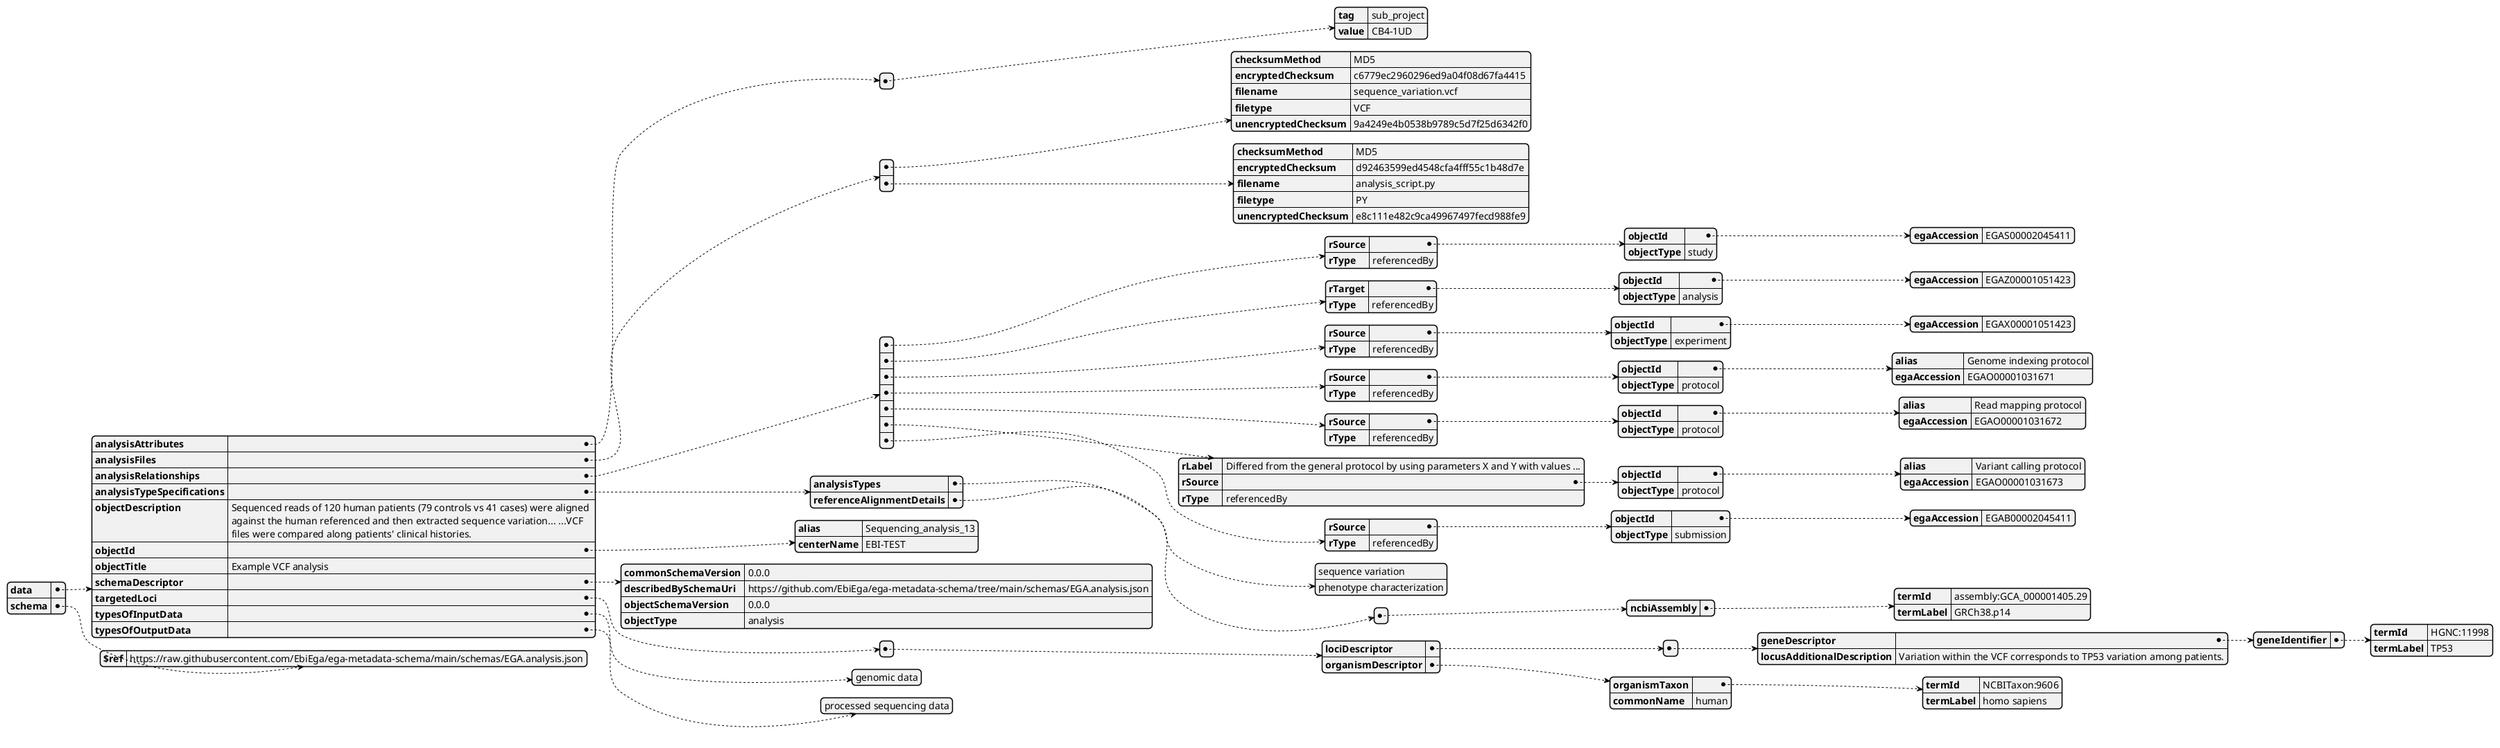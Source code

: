 @startjson

{
    "data": {
        "analysisAttributes": [
            {
                "tag": "sub_project",
                "value": "CB4-1UD"
            }
        ],
        "analysisFiles": [
            {
                "checksumMethod": "MD5",
                "encryptedChecksum": "c6779ec2960296ed9a04f08d67fa4415",
                "filename": "sequence_variation.vcf",
                "filetype": "VCF",
                "unencryptedChecksum": "9a4249e4b0538b9789c5d7f25d6342f0"
            },
            {
                "checksumMethod": "MD5",
                "encryptedChecksum": "d92463599ed4548cfa4fff55c1b48d7e",
                "filename": "analysis_script.py",
                "filetype": "PY",
                "unencryptedChecksum": "e8c111e482c9ca49967497fecd988fe9"
            }
        ],
        "analysisRelationships": [
            {
                "rSource": {
                    "objectId": {
                        "egaAccession": "EGAS00002045411"
                    },
                    "objectType": "study"
                },
                "rType": "referencedBy"
            },
            {
                "rTarget": {
                    "objectId": {
                        "egaAccession": "EGAZ00001051423"
                    },
                    "objectType": "analysis"
                },
                "rType": "referencedBy"
            },
            {
                "rSource": {
                    "objectId": {
                        "egaAccession": "EGAX00001051423"
                    },
                    "objectType": "experiment"
                },
                "rType": "referencedBy"
            },
            {
                "rSource": {
                    "objectId": {
                        "alias": "Genome indexing protocol",
                        "egaAccession": "EGAO00001031671"
                    },
                    "objectType": "protocol"
                },
                "rType": "referencedBy"
            },
            {
                "rSource": {
                    "objectId": {
                        "alias": "Read mapping protocol",
                        "egaAccession": "EGAO00001031672"
                    },
                    "objectType": "protocol"
                },
                "rType": "referencedBy"
            },
            {
                "rLabel": "Differed from the general protocol by using parameters X and Y with values ...",
                "rSource": {
                    "objectId": {
                        "alias": "Variant calling protocol",
                        "egaAccession": "EGAO00001031673"
                    },
                    "objectType": "protocol"
                },
                "rType": "referencedBy"
            },
            {
                "rSource": {
                    "objectId": {
                        "egaAccession": "EGAB00002045411"
                    },
                    "objectType": "submission"
                },
                "rType": "referencedBy"
            }
        ],
        "analysisTypeSpecifications": {
            "analysisTypes": [
                "sequence variation",
                "phenotype characterization"
            ],
            "referenceAlignmentDetails": [
                {
                    "ncbiAssembly": {
                        "termId": "assembly:GCA_000001405.29",
                        "termLabel": "GRCh38.p14"
                    }
                }
            ]
        },
        "objectDescription": "Sequenced reads of 120 human patients (79 controls vs 41 cases) were aligned \\nagainst the human referenced and then extracted sequence variation... ...VCF \\nfiles were compared along patients' clinical histories.",
        "objectId": {
            "alias": "Sequencing_analysis_13",
            "centerName": "EBI-TEST"
        },
        "objectTitle": "Example VCF analysis",
        "schemaDescriptor": {
            "commonSchemaVersion": "0.0.0",
            "describedBySchemaUri": "https://github.com/EbiEga/ega-metadata-schema/tree/main/schemas/EGA.analysis.json",
            "objectSchemaVersion": "0.0.0",
            "objectType": "analysis"
        },
        "targetedLoci": [
            {
                "lociDescriptor": [
                    {
                        "geneDescriptor": {
                            "geneIdentifier": {
                                "termId": "HGNC:11998",
                                "termLabel": "TP53"
                            }
                        },
                        "locusAdditionalDescription": "Variation within the VCF corresponds to TP53 variation among patients."
                    }
                ],
                "organismDescriptor": {
                    "organismTaxon": {
                        "termId": "NCBITaxon:9606",
                        "termLabel": "homo sapiens"
                    },
                    "commonName": "human"
                }
            }
        ],
        "typesOfInputData": [
            "genomic data"
        ],
        "typesOfOutputData": [
            "processed sequencing data"
        ]
    },
    "schema": {
        "$ref": "https://raw.githubusercontent.com/EbiEga/ega-metadata-schema/main/schemas/EGA.analysis.json"
    }
}
@endjson
